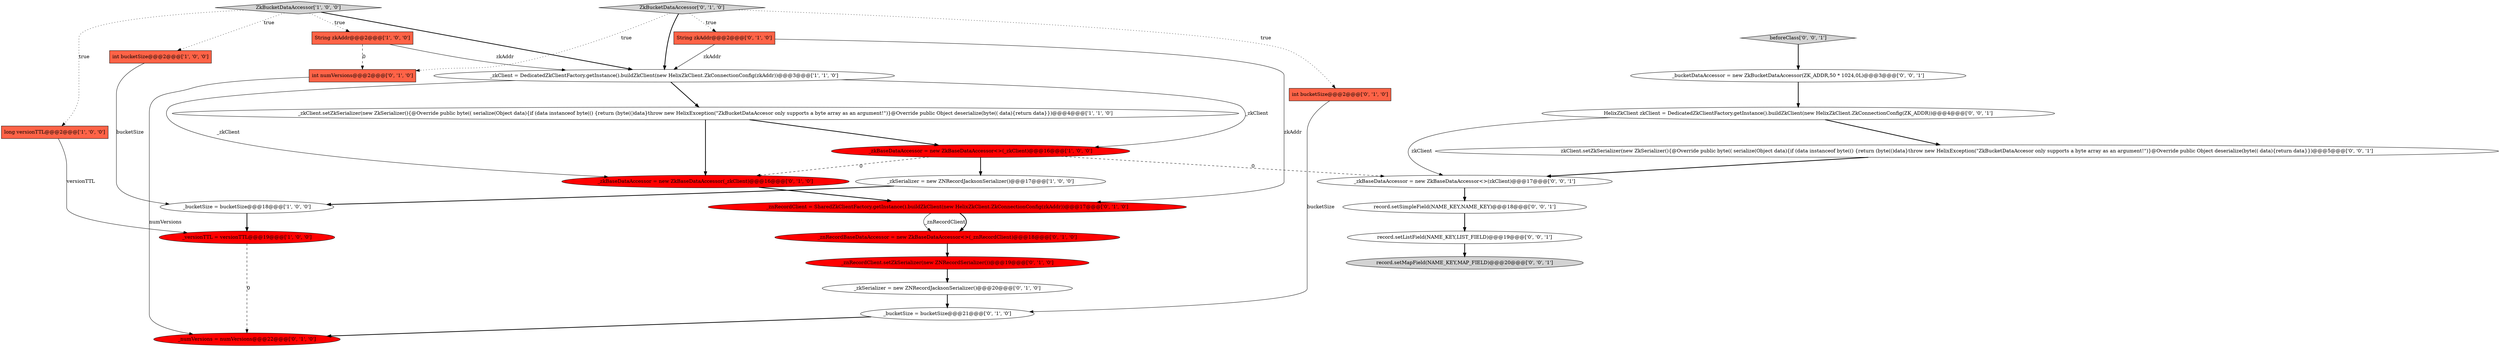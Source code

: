 digraph {
5 [style = filled, label = "int bucketSize@@@2@@@['1', '0', '0']", fillcolor = tomato, shape = box image = "AAA0AAABBB1BBB"];
24 [style = filled, label = "HelixZkClient zkClient = DedicatedZkClientFactory.getInstance().buildZkClient(new HelixZkClient.ZkConnectionConfig(ZK_ADDR))@@@4@@@['0', '0', '1']", fillcolor = white, shape = ellipse image = "AAA0AAABBB3BBB"];
16 [style = filled, label = "String zkAddr@@@2@@@['0', '1', '0']", fillcolor = tomato, shape = box image = "AAA0AAABBB2BBB"];
2 [style = filled, label = "_versionTTL = versionTTL@@@19@@@['1', '0', '0']", fillcolor = red, shape = ellipse image = "AAA1AAABBB1BBB"];
25 [style = filled, label = "beforeClass['0', '0', '1']", fillcolor = lightgray, shape = diamond image = "AAA0AAABBB3BBB"];
1 [style = filled, label = "_zkSerializer = new ZNRecordJacksonSerializer()@@@17@@@['1', '0', '0']", fillcolor = white, shape = ellipse image = "AAA0AAABBB1BBB"];
17 [style = filled, label = "_zkBaseDataAccessor = new ZkBaseDataAccessor(_zkClient)@@@16@@@['0', '1', '0']", fillcolor = red, shape = ellipse image = "AAA1AAABBB2BBB"];
18 [style = filled, label = "_znRecordBaseDataAccessor = new ZkBaseDataAccessor<>(_znRecordClient)@@@18@@@['0', '1', '0']", fillcolor = red, shape = ellipse image = "AAA1AAABBB2BBB"];
0 [style = filled, label = "_zkClient = DedicatedZkClientFactory.getInstance().buildZkClient(new HelixZkClient.ZkConnectionConfig(zkAddr))@@@3@@@['1', '1', '0']", fillcolor = white, shape = ellipse image = "AAA0AAABBB1BBB"];
11 [style = filled, label = "_bucketSize = bucketSize@@@21@@@['0', '1', '0']", fillcolor = white, shape = ellipse image = "AAA0AAABBB2BBB"];
6 [style = filled, label = "_bucketSize = bucketSize@@@18@@@['1', '0', '0']", fillcolor = white, shape = ellipse image = "AAA0AAABBB1BBB"];
3 [style = filled, label = "long versionTTL@@@2@@@['1', '0', '0']", fillcolor = tomato, shape = box image = "AAA0AAABBB1BBB"];
4 [style = filled, label = "ZkBucketDataAccessor['1', '0', '0']", fillcolor = lightgray, shape = diamond image = "AAA0AAABBB1BBB"];
12 [style = filled, label = "int bucketSize@@@2@@@['0', '1', '0']", fillcolor = tomato, shape = box image = "AAA0AAABBB2BBB"];
9 [style = filled, label = "_zkClient.setZkSerializer(new ZkSerializer(){@Override public byte(( serialize(Object data){if (data instanceof byte(() {return (byte(()data}throw new HelixException(\"ZkBucketDataAccesor only supports a byte array as an argument!\")}@Override public Object deserialize(byte(( data){return data}})@@@4@@@['1', '1', '0']", fillcolor = white, shape = ellipse image = "AAA0AAABBB1BBB"];
8 [style = filled, label = "String zkAddr@@@2@@@['1', '0', '0']", fillcolor = tomato, shape = box image = "AAA1AAABBB1BBB"];
20 [style = filled, label = "_zkSerializer = new ZNRecordJacksonSerializer()@@@20@@@['0', '1', '0']", fillcolor = white, shape = ellipse image = "AAA0AAABBB2BBB"];
28 [style = filled, label = "record.setMapField(NAME_KEY,MAP_FIELD)@@@20@@@['0', '0', '1']", fillcolor = lightgray, shape = ellipse image = "AAA0AAABBB3BBB"];
7 [style = filled, label = "_zkBaseDataAccessor = new ZkBaseDataAccessor<>(_zkClient)@@@16@@@['1', '0', '0']", fillcolor = red, shape = ellipse image = "AAA1AAABBB1BBB"];
26 [style = filled, label = "_zkBaseDataAccessor = new ZkBaseDataAccessor<>(zkClient)@@@17@@@['0', '0', '1']", fillcolor = white, shape = ellipse image = "AAA0AAABBB3BBB"];
15 [style = filled, label = "ZkBucketDataAccessor['0', '1', '0']", fillcolor = lightgray, shape = diamond image = "AAA0AAABBB2BBB"];
14 [style = filled, label = "_znRecordClient.setZkSerializer(new ZNRecordSerializer())@@@19@@@['0', '1', '0']", fillcolor = red, shape = ellipse image = "AAA1AAABBB2BBB"];
19 [style = filled, label = "int numVersions@@@2@@@['0', '1', '0']", fillcolor = tomato, shape = box image = "AAA1AAABBB2BBB"];
21 [style = filled, label = "_bucketDataAccessor = new ZkBucketDataAccessor(ZK_ADDR,50 * 1024,0L)@@@3@@@['0', '0', '1']", fillcolor = white, shape = ellipse image = "AAA0AAABBB3BBB"];
23 [style = filled, label = "record.setListField(NAME_KEY,LIST_FIELD)@@@19@@@['0', '0', '1']", fillcolor = white, shape = ellipse image = "AAA0AAABBB3BBB"];
22 [style = filled, label = "record.setSimpleField(NAME_KEY,NAME_KEY)@@@18@@@['0', '0', '1']", fillcolor = white, shape = ellipse image = "AAA0AAABBB3BBB"];
13 [style = filled, label = "_znRecordClient = SharedZkClientFactory.getInstance().buildZkClient(new HelixZkClient.ZkConnectionConfig(zkAddr))@@@17@@@['0', '1', '0']", fillcolor = red, shape = ellipse image = "AAA1AAABBB2BBB"];
10 [style = filled, label = "_numVersions = numVersions@@@22@@@['0', '1', '0']", fillcolor = red, shape = ellipse image = "AAA1AAABBB2BBB"];
27 [style = filled, label = "zkClient.setZkSerializer(new ZkSerializer(){@Override public byte(( serialize(Object data){if (data instanceof byte(() {return (byte(()data}throw new HelixException(\"ZkBucketDataAccesor only supports a byte array as an argument!\")}@Override public Object deserialize(byte(( data){return data}})@@@5@@@['0', '0', '1']", fillcolor = white, shape = ellipse image = "AAA0AAABBB3BBB"];
4->5 [style = dotted, label="true"];
8->19 [style = dashed, label="0"];
0->9 [style = bold, label=""];
7->1 [style = bold, label=""];
24->26 [style = solid, label="zkClient"];
7->17 [style = dashed, label="0"];
4->8 [style = dotted, label="true"];
9->17 [style = bold, label=""];
21->24 [style = bold, label=""];
0->17 [style = solid, label="_zkClient"];
9->7 [style = bold, label=""];
15->16 [style = dotted, label="true"];
22->23 [style = bold, label=""];
26->22 [style = bold, label=""];
2->10 [style = dashed, label="0"];
4->0 [style = bold, label=""];
6->2 [style = bold, label=""];
23->28 [style = bold, label=""];
16->13 [style = solid, label="zkAddr"];
16->0 [style = solid, label="zkAddr"];
12->11 [style = solid, label="bucketSize"];
1->6 [style = bold, label=""];
4->3 [style = dotted, label="true"];
13->18 [style = solid, label="_znRecordClient"];
11->10 [style = bold, label=""];
15->19 [style = dotted, label="true"];
15->0 [style = bold, label=""];
15->12 [style = dotted, label="true"];
3->2 [style = solid, label="versionTTL"];
17->13 [style = bold, label=""];
7->26 [style = dashed, label="0"];
5->6 [style = solid, label="bucketSize"];
19->10 [style = solid, label="numVersions"];
18->14 [style = bold, label=""];
0->7 [style = solid, label="_zkClient"];
24->27 [style = bold, label=""];
25->21 [style = bold, label=""];
13->18 [style = bold, label=""];
14->20 [style = bold, label=""];
20->11 [style = bold, label=""];
27->26 [style = bold, label=""];
8->0 [style = solid, label="zkAddr"];
}
